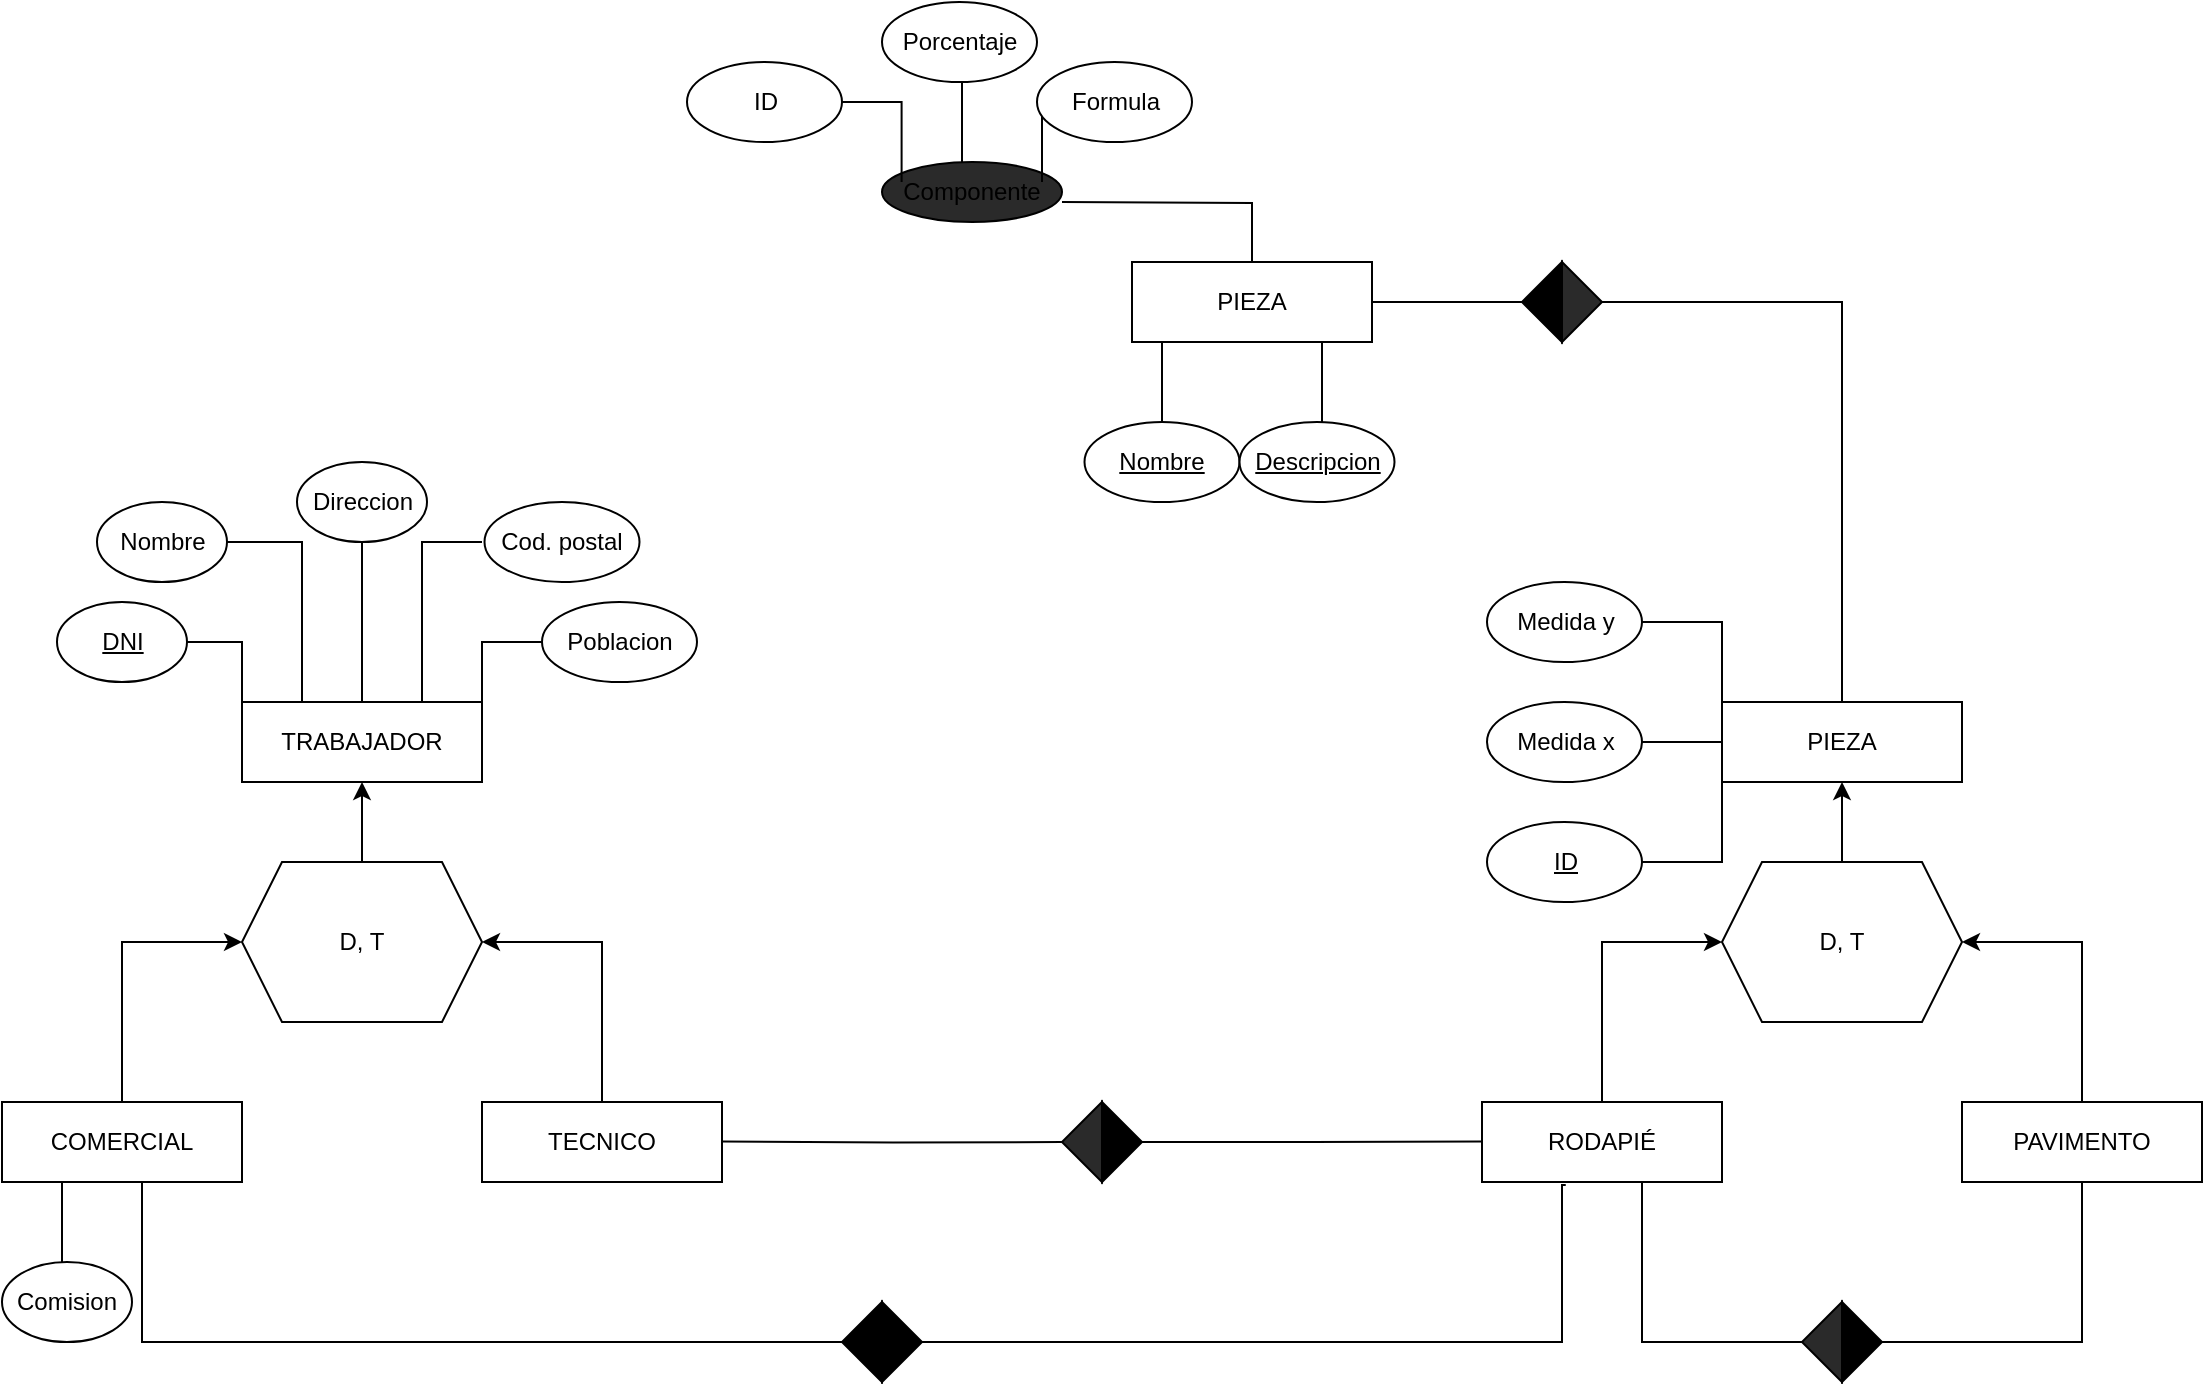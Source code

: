 <mxfile version="15.4.0" type="device"><diagram id="8tO1MO1imFM3lDXwyXqH" name="Page-1"><mxGraphModel dx="1583" dy="720" grid="1" gridSize="10" guides="1" tooltips="1" connect="1" arrows="1" fold="1" page="1" pageScale="1" pageWidth="1169" pageHeight="827" math="0" shadow="0"><root><mxCell id="0"/><mxCell id="1" parent="0"/><mxCell id="89AsaCtqNiOsgjnraGA4-1" value="PIEZA" style="rounded=0;whiteSpace=wrap;html=1;" parent="1" vertex="1"><mxGeometry x="880" y="440" width="120" height="40" as="geometry"/></mxCell><mxCell id="89AsaCtqNiOsgjnraGA4-4" style="edgeStyle=orthogonalEdgeStyle;rounded=0;orthogonalLoop=1;jettySize=auto;html=1;entryX=0.5;entryY=1;entryDx=0;entryDy=0;" parent="1" source="89AsaCtqNiOsgjnraGA4-2" target="89AsaCtqNiOsgjnraGA4-1" edge="1"><mxGeometry relative="1" as="geometry"/></mxCell><mxCell id="89AsaCtqNiOsgjnraGA4-2" value="D, T" style="shape=hexagon;perimeter=hexagonPerimeter2;whiteSpace=wrap;html=1;fixedSize=1;" parent="1" vertex="1"><mxGeometry x="880" y="520" width="120" height="80" as="geometry"/></mxCell><mxCell id="89AsaCtqNiOsgjnraGA4-8" style="edgeStyle=orthogonalEdgeStyle;rounded=0;orthogonalLoop=1;jettySize=auto;html=1;entryX=0;entryY=0.5;entryDx=0;entryDy=0;" parent="1" source="89AsaCtqNiOsgjnraGA4-5" target="89AsaCtqNiOsgjnraGA4-2" edge="1"><mxGeometry relative="1" as="geometry"/></mxCell><mxCell id="89AsaCtqNiOsgjnraGA4-5" value="RODAPIÉ" style="rounded=0;whiteSpace=wrap;html=1;" parent="1" vertex="1"><mxGeometry x="760" y="640" width="120" height="40" as="geometry"/></mxCell><mxCell id="89AsaCtqNiOsgjnraGA4-7" style="edgeStyle=orthogonalEdgeStyle;rounded=0;orthogonalLoop=1;jettySize=auto;html=1;entryX=1;entryY=0.5;entryDx=0;entryDy=0;" parent="1" source="89AsaCtqNiOsgjnraGA4-6" target="89AsaCtqNiOsgjnraGA4-2" edge="1"><mxGeometry relative="1" as="geometry"/></mxCell><mxCell id="89AsaCtqNiOsgjnraGA4-6" value="PAVIMENTO" style="rounded=0;whiteSpace=wrap;html=1;" parent="1" vertex="1"><mxGeometry x="1000" y="640" width="120" height="40" as="geometry"/></mxCell><mxCell id="89AsaCtqNiOsgjnraGA4-10" value="TRABAJADOR" style="rounded=0;whiteSpace=wrap;html=1;" parent="1" vertex="1"><mxGeometry x="140" y="440" width="120" height="40" as="geometry"/></mxCell><mxCell id="89AsaCtqNiOsgjnraGA4-11" style="edgeStyle=orthogonalEdgeStyle;rounded=0;orthogonalLoop=1;jettySize=auto;html=1;entryX=0.5;entryY=1;entryDx=0;entryDy=0;" parent="1" source="89AsaCtqNiOsgjnraGA4-12" target="89AsaCtqNiOsgjnraGA4-10" edge="1"><mxGeometry relative="1" as="geometry"/></mxCell><mxCell id="89AsaCtqNiOsgjnraGA4-12" value="D, T" style="shape=hexagon;perimeter=hexagonPerimeter2;whiteSpace=wrap;html=1;fixedSize=1;" parent="1" vertex="1"><mxGeometry x="140" y="520" width="120" height="80" as="geometry"/></mxCell><mxCell id="89AsaCtqNiOsgjnraGA4-13" style="edgeStyle=orthogonalEdgeStyle;rounded=0;orthogonalLoop=1;jettySize=auto;html=1;entryX=0;entryY=0.5;entryDx=0;entryDy=0;" parent="1" source="89AsaCtqNiOsgjnraGA4-14" target="89AsaCtqNiOsgjnraGA4-12" edge="1"><mxGeometry relative="1" as="geometry"/></mxCell><mxCell id="89AsaCtqNiOsgjnraGA4-14" value="COMERCIAL" style="rounded=0;whiteSpace=wrap;html=1;" parent="1" vertex="1"><mxGeometry x="20" y="640" width="120" height="40" as="geometry"/></mxCell><mxCell id="89AsaCtqNiOsgjnraGA4-15" style="edgeStyle=orthogonalEdgeStyle;rounded=0;orthogonalLoop=1;jettySize=auto;html=1;entryX=1;entryY=0.5;entryDx=0;entryDy=0;" parent="1" source="89AsaCtqNiOsgjnraGA4-16" target="89AsaCtqNiOsgjnraGA4-12" edge="1"><mxGeometry relative="1" as="geometry"/></mxCell><mxCell id="89AsaCtqNiOsgjnraGA4-16" value="TECNICO" style="rounded=0;whiteSpace=wrap;html=1;" parent="1" vertex="1"><mxGeometry x="260" y="640" width="120" height="40" as="geometry"/></mxCell><mxCell id="e4rGJDDJlLhy3Dgx5TC0-1" value="" style="endArrow=none;html=1;rounded=0;edgeStyle=orthogonalEdgeStyle;entryX=0.25;entryY=1;entryDx=0;entryDy=0;" parent="1" target="89AsaCtqNiOsgjnraGA4-14" edge="1"><mxGeometry relative="1" as="geometry"><mxPoint x="50" y="720" as="sourcePoint"/><mxPoint x="110" y="710" as="targetPoint"/><Array as="points"><mxPoint x="50" y="720"/></Array></mxGeometry></mxCell><mxCell id="e4rGJDDJlLhy3Dgx5TC0-4" value="" style="endArrow=none;html=1;rounded=0;edgeStyle=orthogonalEdgeStyle;" parent="1" edge="1"><mxGeometry relative="1" as="geometry"><mxPoint x="150" y="440" as="sourcePoint"/><mxPoint x="110" y="410" as="targetPoint"/><Array as="points"><mxPoint x="140" y="440"/><mxPoint x="140" y="410"/></Array></mxGeometry></mxCell><mxCell id="e4rGJDDJlLhy3Dgx5TC0-7" value="" style="endArrow=none;html=1;rounded=0;edgeStyle=orthogonalEdgeStyle;exitX=0.25;exitY=0;exitDx=0;exitDy=0;" parent="1" source="89AsaCtqNiOsgjnraGA4-10" edge="1"><mxGeometry relative="1" as="geometry"><mxPoint x="180" y="430" as="sourcePoint"/><mxPoint x="130" y="360" as="targetPoint"/><Array as="points"><mxPoint x="170" y="360"/></Array></mxGeometry></mxCell><mxCell id="e4rGJDDJlLhy3Dgx5TC0-11" value="" style="endArrow=none;html=1;rounded=0;edgeStyle=orthogonalEdgeStyle;exitX=0.25;exitY=0;exitDx=0;exitDy=0;" parent="1" edge="1"><mxGeometry relative="1" as="geometry"><mxPoint x="200" y="440" as="sourcePoint"/><mxPoint x="200" y="360" as="targetPoint"/><Array as="points"><mxPoint x="200" y="360"/></Array></mxGeometry></mxCell><mxCell id="e4rGJDDJlLhy3Dgx5TC0-14" value="" style="endArrow=none;html=1;rounded=0;edgeStyle=orthogonalEdgeStyle;exitX=0.25;exitY=0;exitDx=0;exitDy=0;" parent="1" edge="1"><mxGeometry relative="1" as="geometry"><mxPoint x="230" y="440" as="sourcePoint"/><mxPoint x="260" y="360" as="targetPoint"/><Array as="points"><mxPoint x="230" y="360"/></Array></mxGeometry></mxCell><mxCell id="e4rGJDDJlLhy3Dgx5TC0-17" value="" style="endArrow=none;html=1;rounded=0;edgeStyle=orthogonalEdgeStyle;" parent="1" edge="1"><mxGeometry relative="1" as="geometry"><mxPoint x="260" y="440" as="sourcePoint"/><mxPoint x="290" y="410" as="targetPoint"/><Array as="points"><mxPoint x="260" y="440"/><mxPoint x="260" y="410"/></Array></mxGeometry></mxCell><mxCell id="e4rGJDDJlLhy3Dgx5TC0-20" value="" style="triangle;whiteSpace=wrap;html=1;fillColor=#000000;" parent="1" vertex="1"><mxGeometry x="570" y="640" width="20" height="40" as="geometry"/></mxCell><mxCell id="e4rGJDDJlLhy3Dgx5TC0-21" value="" style="triangle;whiteSpace=wrap;html=1;fillColor=#2A2A2A;rotation=-180;" parent="1" vertex="1"><mxGeometry x="550" y="640" width="20" height="40" as="geometry"/></mxCell><mxCell id="e4rGJDDJlLhy3Dgx5TC0-22" value="" style="endArrow=none;html=1;rounded=0;edgeStyle=orthogonalEdgeStyle;entryX=1;entryY=0.5;entryDx=0;entryDy=0;" parent="1" target="e4rGJDDJlLhy3Dgx5TC0-21" edge="1"><mxGeometry relative="1" as="geometry"><mxPoint x="380" y="659.76" as="sourcePoint"/><mxPoint x="540" y="659.76" as="targetPoint"/></mxGeometry></mxCell><mxCell id="e4rGJDDJlLhy3Dgx5TC0-23" value="" style="endArrow=none;html=1;rounded=0;edgeStyle=orthogonalEdgeStyle;exitX=1;exitY=0.5;exitDx=0;exitDy=0;" parent="1" source="e4rGJDDJlLhy3Dgx5TC0-20" edge="1"><mxGeometry relative="1" as="geometry"><mxPoint x="600" y="659.76" as="sourcePoint"/><mxPoint x="760" y="659.76" as="targetPoint"/></mxGeometry></mxCell><mxCell id="e4rGJDDJlLhy3Dgx5TC0-24" value="" style="endArrow=none;html=1;rounded=0;edgeStyle=orthogonalEdgeStyle;exitX=1;exitY=0.5;exitDx=0;exitDy=0;" parent="1" source="e4rGJDDJlLhy3Dgx5TC0-28" edge="1"><mxGeometry width="50" height="50" relative="1" as="geometry"><mxPoint x="400" y="760" as="sourcePoint"/><mxPoint x="90" y="680" as="targetPoint"/><Array as="points"><mxPoint x="90" y="760"/></Array></mxGeometry></mxCell><mxCell id="e4rGJDDJlLhy3Dgx5TC0-25" value="" style="endArrow=none;html=1;rounded=0;edgeStyle=orthogonalEdgeStyle;entryX=0.349;entryY=1.037;entryDx=0;entryDy=0;entryPerimeter=0;exitX=1;exitY=0.5;exitDx=0;exitDy=0;" parent="1" source="e4rGJDDJlLhy3Dgx5TC0-26" target="89AsaCtqNiOsgjnraGA4-5" edge="1"><mxGeometry width="50" height="50" relative="1" as="geometry"><mxPoint x="520" y="760" as="sourcePoint"/><mxPoint x="800" y="720" as="targetPoint"/><Array as="points"><mxPoint x="800" y="760"/><mxPoint x="800" y="681"/></Array></mxGeometry></mxCell><mxCell id="e4rGJDDJlLhy3Dgx5TC0-26" value="" style="triangle;whiteSpace=wrap;html=1;fillColor=#000000;" parent="1" vertex="1"><mxGeometry x="460" y="740" width="20" height="40" as="geometry"/></mxCell><mxCell id="e4rGJDDJlLhy3Dgx5TC0-28" value="" style="triangle;whiteSpace=wrap;html=1;fillColor=#000000;rotation=-180;" parent="1" vertex="1"><mxGeometry x="440" y="740" width="20" height="40" as="geometry"/></mxCell><mxCell id="e4rGJDDJlLhy3Dgx5TC0-29" value="" style="endArrow=none;html=1;rounded=0;edgeStyle=orthogonalEdgeStyle;exitX=1;exitY=0.5;exitDx=0;exitDy=0;" parent="1" source="e4rGJDDJlLhy3Dgx5TC0-31" edge="1"><mxGeometry width="50" height="50" relative="1" as="geometry"><mxPoint x="980" y="760" as="sourcePoint"/><mxPoint x="1060" y="680" as="targetPoint"/><Array as="points"><mxPoint x="1060" y="760"/></Array></mxGeometry></mxCell><mxCell id="e4rGJDDJlLhy3Dgx5TC0-30" value="" style="endArrow=none;html=1;rounded=0;edgeStyle=orthogonalEdgeStyle;" parent="1" edge="1"><mxGeometry width="50" height="50" relative="1" as="geometry"><mxPoint x="920" y="760" as="sourcePoint"/><mxPoint x="840" y="680" as="targetPoint"/><Array as="points"><mxPoint x="840" y="760"/></Array></mxGeometry></mxCell><mxCell id="e4rGJDDJlLhy3Dgx5TC0-31" value="" style="triangle;whiteSpace=wrap;html=1;fillColor=#000000;" parent="1" vertex="1"><mxGeometry x="940" y="740" width="20" height="40" as="geometry"/></mxCell><mxCell id="e4rGJDDJlLhy3Dgx5TC0-32" value="" style="triangle;whiteSpace=wrap;html=1;fillColor=#2A2A2A;rotation=-180;" parent="1" vertex="1"><mxGeometry x="920" y="740" width="20" height="40" as="geometry"/></mxCell><mxCell id="e4rGJDDJlLhy3Dgx5TC0-33" value="" style="endArrow=none;html=1;rounded=0;edgeStyle=orthogonalEdgeStyle;exitX=0.5;exitY=0;exitDx=0;exitDy=0;" parent="1" source="89AsaCtqNiOsgjnraGA4-1" edge="1"><mxGeometry width="50" height="50" relative="1" as="geometry"><mxPoint x="770" y="330" as="sourcePoint"/><mxPoint x="820" y="240" as="targetPoint"/><Array as="points"><mxPoint x="940" y="240"/><mxPoint x="820" y="240"/></Array></mxGeometry></mxCell><mxCell id="e4rGJDDJlLhy3Dgx5TC0-34" value="" style="triangle;whiteSpace=wrap;html=1;fillColor=#000000;rotation=-180;" parent="1" vertex="1"><mxGeometry x="780" y="220" width="20" height="40" as="geometry"/></mxCell><mxCell id="e4rGJDDJlLhy3Dgx5TC0-35" value="" style="triangle;whiteSpace=wrap;html=1;fillColor=#2A2A2A;rotation=0;" parent="1" vertex="1"><mxGeometry x="800" y="220" width="20" height="40" as="geometry"/></mxCell><mxCell id="e4rGJDDJlLhy3Dgx5TC0-36" value="PIEZA" style="rounded=0;whiteSpace=wrap;html=1;" parent="1" vertex="1"><mxGeometry x="585" y="220" width="120" height="40" as="geometry"/></mxCell><mxCell id="e4rGJDDJlLhy3Dgx5TC0-37" value="" style="endArrow=none;html=1;rounded=0;edgeStyle=orthogonalEdgeStyle;exitX=1;exitY=0.5;exitDx=0;exitDy=0;entryX=1;entryY=0.5;entryDx=0;entryDy=0;" parent="1" source="e4rGJDDJlLhy3Dgx5TC0-36" target="e4rGJDDJlLhy3Dgx5TC0-34" edge="1"><mxGeometry relative="1" as="geometry"><mxPoint x="770" y="270" as="sourcePoint"/><mxPoint x="930" y="270" as="targetPoint"/></mxGeometry></mxCell><mxCell id="e4rGJDDJlLhy3Dgx5TC0-38" value="" style="endArrow=none;html=1;rounded=0;edgeStyle=orthogonalEdgeStyle;exitX=0.25;exitY=0;exitDx=0;exitDy=0;" parent="1" edge="1"><mxGeometry relative="1" as="geometry"><mxPoint x="880" y="440" as="sourcePoint"/><mxPoint x="840" y="400" as="targetPoint"/><Array as="points"><mxPoint x="880" y="400"/><mxPoint x="840" y="400"/></Array></mxGeometry></mxCell><mxCell id="e4rGJDDJlLhy3Dgx5TC0-41" value="" style="endArrow=none;html=1;rounded=0;edgeStyle=orthogonalEdgeStyle;" parent="1" edge="1"><mxGeometry relative="1" as="geometry"><mxPoint x="880" y="460" as="sourcePoint"/><mxPoint x="839.97" y="460" as="targetPoint"/><Array as="points"><mxPoint x="879.97" y="460"/><mxPoint x="839.97" y="460"/></Array></mxGeometry></mxCell><mxCell id="e4rGJDDJlLhy3Dgx5TC0-44" value="" style="endArrow=none;html=1;rounded=0;edgeStyle=orthogonalEdgeStyle;exitX=0;exitY=1;exitDx=0;exitDy=0;" parent="1" source="89AsaCtqNiOsgjnraGA4-1" edge="1"><mxGeometry relative="1" as="geometry"><mxPoint x="880.03" y="500" as="sourcePoint"/><mxPoint x="840" y="520" as="targetPoint"/><Array as="points"><mxPoint x="880" y="520"/></Array></mxGeometry></mxCell><mxCell id="e4rGJDDJlLhy3Dgx5TC0-48" value="" style="endArrow=none;html=1;rounded=0;edgeStyle=orthogonalEdgeStyle;entryX=0.5;entryY=0;entryDx=0;entryDy=0;" parent="1" target="e4rGJDDJlLhy3Dgx5TC0-36" edge="1"><mxGeometry relative="1" as="geometry"><mxPoint x="550" y="190" as="sourcePoint"/><mxPoint x="680" y="190" as="targetPoint"/></mxGeometry></mxCell><mxCell id="e4rGJDDJlLhy3Dgx5TC0-49" value="Componente" style="ellipse;whiteSpace=wrap;html=1;fillColor=#2A2A2A;" parent="1" vertex="1"><mxGeometry x="460" y="170" width="90" height="30" as="geometry"/></mxCell><mxCell id="e4rGJDDJlLhy3Dgx5TC0-50" value="" style="endArrow=none;html=1;rounded=0;edgeStyle=orthogonalEdgeStyle;exitX=0.25;exitY=0;exitDx=0;exitDy=0;" parent="1" edge="1"><mxGeometry relative="1" as="geometry"><mxPoint x="600" y="300" as="sourcePoint"/><mxPoint x="600" y="260" as="targetPoint"/><Array as="points"><mxPoint x="600" y="260"/></Array></mxGeometry></mxCell><mxCell id="e4rGJDDJlLhy3Dgx5TC0-53" value="" style="endArrow=none;html=1;rounded=0;edgeStyle=orthogonalEdgeStyle;exitX=0.25;exitY=0;exitDx=0;exitDy=0;" parent="1" edge="1"><mxGeometry relative="1" as="geometry"><mxPoint x="680" y="300" as="sourcePoint"/><mxPoint x="680" y="260" as="targetPoint"/><Array as="points"><mxPoint x="680" y="260"/></Array></mxGeometry></mxCell><mxCell id="e4rGJDDJlLhy3Dgx5TC0-56" value="" style="endArrow=none;html=1;rounded=0;edgeStyle=orthogonalEdgeStyle;exitX=0.25;exitY=0;exitDx=0;exitDy=0;" parent="1" edge="1"><mxGeometry relative="1" as="geometry"><mxPoint x="540" y="180" as="sourcePoint"/><mxPoint x="540" y="140" as="targetPoint"/><Array as="points"><mxPoint x="540" y="140"/></Array></mxGeometry></mxCell><mxCell id="e4rGJDDJlLhy3Dgx5TC0-59" value="" style="endArrow=none;html=1;rounded=0;edgeStyle=orthogonalEdgeStyle;exitX=0.25;exitY=0;exitDx=0;exitDy=0;" parent="1" edge="1"><mxGeometry relative="1" as="geometry"><mxPoint x="500" y="170" as="sourcePoint"/><mxPoint x="500" y="130" as="targetPoint"/><Array as="points"><mxPoint x="500" y="130"/></Array></mxGeometry></mxCell><mxCell id="e4rGJDDJlLhy3Dgx5TC0-62" value="" style="endArrow=none;html=1;rounded=0;edgeStyle=orthogonalEdgeStyle;exitX=0.25;exitY=0;exitDx=0;exitDy=0;" parent="1" edge="1"><mxGeometry relative="1" as="geometry"><mxPoint x="469.8" y="180" as="sourcePoint"/><mxPoint x="440" y="140" as="targetPoint"/><Array as="points"><mxPoint x="469.8" y="140"/></Array></mxGeometry></mxCell><mxCell id="tDgbeJ8p0THnWpuJNmE0-1" value="Nombre" style="ellipse;whiteSpace=wrap;html=1;" vertex="1" parent="1"><mxGeometry x="67.5" y="340" width="65" height="40" as="geometry"/></mxCell><mxCell id="tDgbeJ8p0THnWpuJNmE0-2" value="Direccion" style="ellipse;whiteSpace=wrap;html=1;" vertex="1" parent="1"><mxGeometry x="167.5" y="320" width="65" height="40" as="geometry"/></mxCell><mxCell id="tDgbeJ8p0THnWpuJNmE0-3" value="Cod. postal" style="ellipse;whiteSpace=wrap;html=1;" vertex="1" parent="1"><mxGeometry x="261.25" y="340" width="77.5" height="40" as="geometry"/></mxCell><mxCell id="tDgbeJ8p0THnWpuJNmE0-4" value="Poblacion" style="ellipse;whiteSpace=wrap;html=1;" vertex="1" parent="1"><mxGeometry x="290" y="390" width="77.5" height="40" as="geometry"/></mxCell><mxCell id="tDgbeJ8p0THnWpuJNmE0-5" value="&lt;u&gt;DNI&lt;/u&gt;" style="ellipse;whiteSpace=wrap;html=1;" vertex="1" parent="1"><mxGeometry x="47.5" y="390" width="65" height="40" as="geometry"/></mxCell><mxCell id="tDgbeJ8p0THnWpuJNmE0-6" value="Comision" style="ellipse;whiteSpace=wrap;html=1;" vertex="1" parent="1"><mxGeometry x="20" y="720" width="65" height="40" as="geometry"/></mxCell><mxCell id="tDgbeJ8p0THnWpuJNmE0-7" value="Medida y" style="ellipse;whiteSpace=wrap;html=1;" vertex="1" parent="1"><mxGeometry x="762.5" y="380" width="77.5" height="40" as="geometry"/></mxCell><mxCell id="tDgbeJ8p0THnWpuJNmE0-8" value="Medida x" style="ellipse;whiteSpace=wrap;html=1;" vertex="1" parent="1"><mxGeometry x="762.5" y="440" width="77.5" height="40" as="geometry"/></mxCell><mxCell id="tDgbeJ8p0THnWpuJNmE0-9" value="&lt;u&gt;ID&lt;/u&gt;" style="ellipse;whiteSpace=wrap;html=1;" vertex="1" parent="1"><mxGeometry x="762.5" y="500" width="77.5" height="40" as="geometry"/></mxCell><mxCell id="tDgbeJ8p0THnWpuJNmE0-10" value="&lt;u&gt;Nombre&lt;/u&gt;" style="ellipse;whiteSpace=wrap;html=1;" vertex="1" parent="1"><mxGeometry x="561.25" y="300" width="77.5" height="40" as="geometry"/></mxCell><mxCell id="tDgbeJ8p0THnWpuJNmE0-11" value="&lt;u&gt;Descripcion&lt;/u&gt;" style="ellipse;whiteSpace=wrap;html=1;" vertex="1" parent="1"><mxGeometry x="638.75" y="300" width="77.5" height="40" as="geometry"/></mxCell><mxCell id="tDgbeJ8p0THnWpuJNmE0-12" value="ID" style="ellipse;whiteSpace=wrap;html=1;" vertex="1" parent="1"><mxGeometry x="362.5" y="120" width="77.5" height="40" as="geometry"/></mxCell><mxCell id="tDgbeJ8p0THnWpuJNmE0-13" value="Porcentaje" style="ellipse;whiteSpace=wrap;html=1;" vertex="1" parent="1"><mxGeometry x="460" y="90" width="77.5" height="40" as="geometry"/></mxCell><mxCell id="tDgbeJ8p0THnWpuJNmE0-14" value="Formula" style="ellipse;whiteSpace=wrap;html=1;" vertex="1" parent="1"><mxGeometry x="537.5" y="120" width="77.5" height="40" as="geometry"/></mxCell></root></mxGraphModel></diagram></mxfile>
